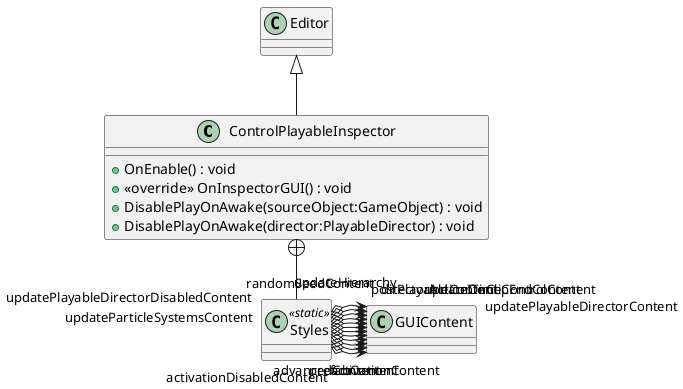 @startuml
class ControlPlayableInspector {
    + OnEnable() : void
    + <<override>> OnInspectorGUI() : void
    + DisablePlayOnAwake(sourceObject:GameObject) : void
    + DisablePlayOnAwake(director:PlayableDirector) : void
}
class Styles <<static>> {
}
Editor <|-- ControlPlayableInspector
ControlPlayableInspector +-- Styles
Styles o-> "activationContent" GUIContent
Styles o-> "activationDisabledContent" GUIContent
Styles o-> "prefabContent" GUIContent
Styles o-> "advancedContent" GUIContent
Styles o-> "updateParticleSystemsContent" GUIContent
Styles o-> "updatePlayableDirectorContent" GUIContent
Styles o-> "updatePlayableDirectorDisabledContent" GUIContent
Styles o-> "updateITimeControlContent" GUIContent
Styles o-> "updateHierarchy" GUIContent
Styles o-> "randomSeedContent" GUIContent
Styles o-> "postPlayableContent" GUIContent
Styles o-> "directorActionOnClipEndContent" GUIContent
@enduml

